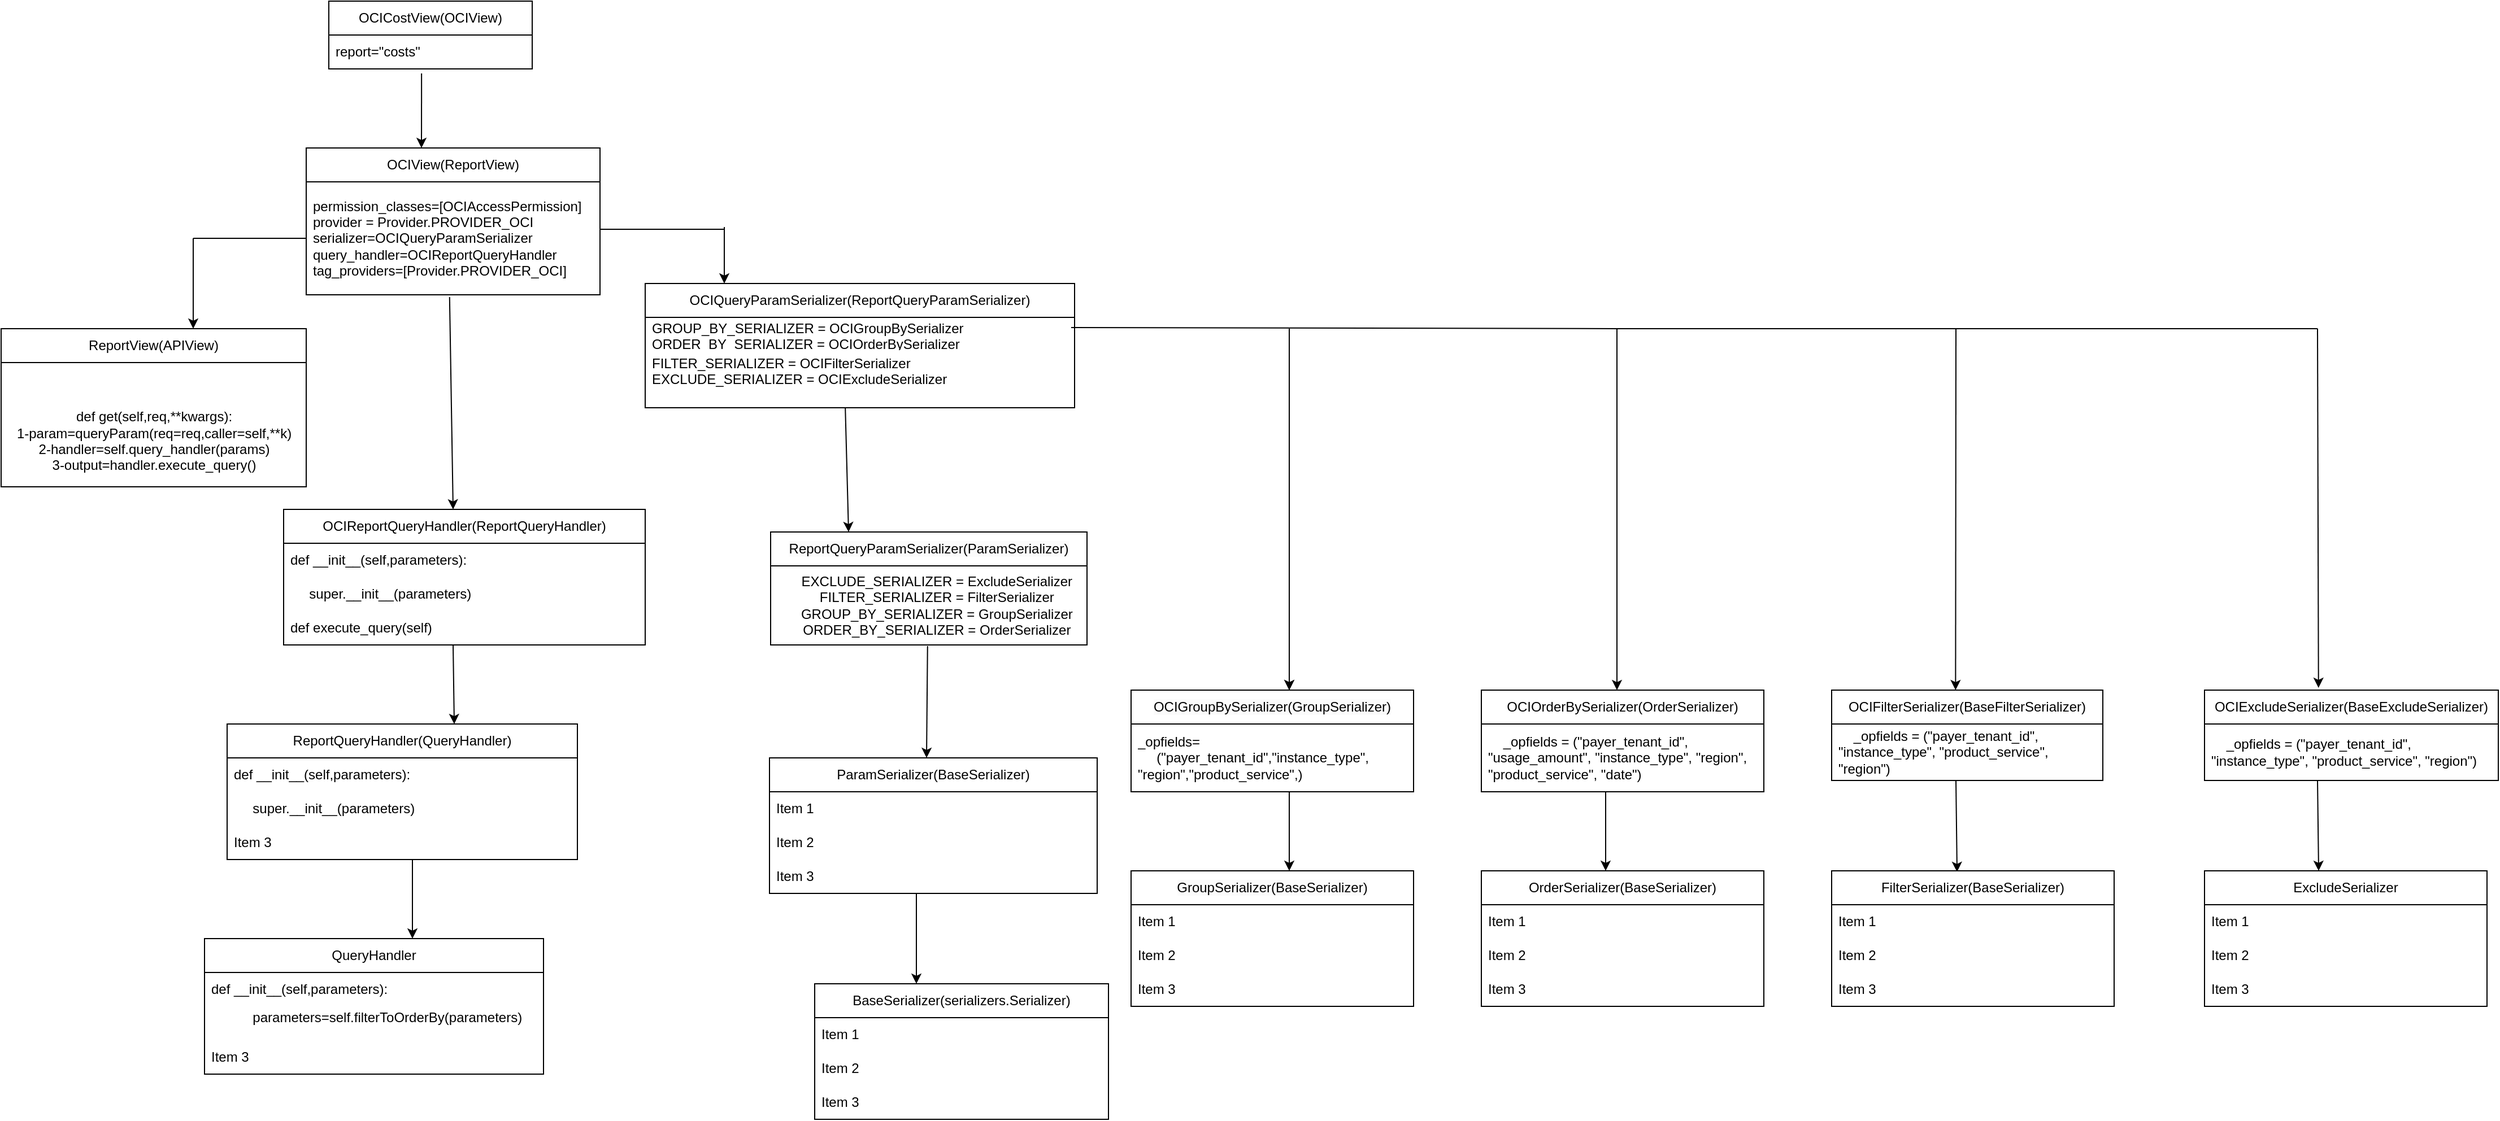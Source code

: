 <mxfile version="24.9.1">
  <diagram name="Page-1" id="D7Vn4AiJVQQjsW3S9rvK">
    <mxGraphModel dx="1434" dy="725" grid="1" gridSize="10" guides="1" tooltips="1" connect="1" arrows="1" fold="1" page="1" pageScale="1" pageWidth="850" pageHeight="1100" math="0" shadow="0">
      <root>
        <mxCell id="0" />
        <mxCell id="1" parent="0" />
        <mxCell id="6HUAsycWYb9VESK8B7Vp-1" value="OCICostView(OCIView)" style="swimlane;fontStyle=0;childLayout=stackLayout;horizontal=1;startSize=30;horizontalStack=0;resizeParent=1;resizeParentMax=0;resizeLast=0;collapsible=1;marginBottom=0;whiteSpace=wrap;html=1;" vertex="1" parent="1">
          <mxGeometry x="310" y="30" width="180" height="60" as="geometry" />
        </mxCell>
        <mxCell id="6HUAsycWYb9VESK8B7Vp-3" value="report=&quot;costs&quot;" style="text;strokeColor=none;fillColor=none;align=left;verticalAlign=middle;spacingLeft=4;spacingRight=4;overflow=hidden;points=[[0,0.5],[1,0.5]];portConstraint=eastwest;rotatable=0;whiteSpace=wrap;html=1;" vertex="1" parent="6HUAsycWYb9VESK8B7Vp-1">
          <mxGeometry y="30" width="180" height="30" as="geometry" />
        </mxCell>
        <mxCell id="6HUAsycWYb9VESK8B7Vp-6" value="" style="endArrow=classic;html=1;rounded=0;exitX=0.456;exitY=1.133;exitDx=0;exitDy=0;exitPerimeter=0;" edge="1" parent="1" source="6HUAsycWYb9VESK8B7Vp-3">
          <mxGeometry width="50" height="50" relative="1" as="geometry">
            <mxPoint x="390" y="200" as="sourcePoint" />
            <mxPoint x="392" y="160" as="targetPoint" />
          </mxGeometry>
        </mxCell>
        <mxCell id="6HUAsycWYb9VESK8B7Vp-11" value="OCIView(ReportView)" style="swimlane;fontStyle=0;childLayout=stackLayout;horizontal=1;startSize=30;horizontalStack=0;resizeParent=1;resizeParentMax=0;resizeLast=0;collapsible=1;marginBottom=0;whiteSpace=wrap;html=1;" vertex="1" parent="1">
          <mxGeometry x="290" y="160" width="260" height="130" as="geometry" />
        </mxCell>
        <mxCell id="6HUAsycWYb9VESK8B7Vp-13" value="permission_classes=[OCIAccessPermission]&lt;div&gt;provider = Provider.PROVIDER_OCI&lt;/div&gt;&lt;div&gt;serializer=OCIQueryParamSerializer&lt;/div&gt;&lt;div&gt;query_handler=OCIReportQueryHandler&lt;/div&gt;&lt;div&gt;tag_providers=[Provider.PROVIDER_OCI]&lt;/div&gt;" style="text;strokeColor=none;fillColor=none;align=left;verticalAlign=middle;spacingLeft=4;spacingRight=4;overflow=hidden;points=[[0,0.5],[1,0.5]];portConstraint=eastwest;rotatable=0;whiteSpace=wrap;html=1;" vertex="1" parent="6HUAsycWYb9VESK8B7Vp-11">
          <mxGeometry y="30" width="260" height="100" as="geometry" />
        </mxCell>
        <mxCell id="6HUAsycWYb9VESK8B7Vp-16" value="" style="endArrow=none;html=1;rounded=0;" edge="1" parent="1">
          <mxGeometry width="50" height="50" relative="1" as="geometry">
            <mxPoint x="190" y="240" as="sourcePoint" />
            <mxPoint x="290" y="240" as="targetPoint" />
          </mxGeometry>
        </mxCell>
        <mxCell id="6HUAsycWYb9VESK8B7Vp-17" value="" style="endArrow=classic;html=1;rounded=0;" edge="1" parent="1">
          <mxGeometry width="50" height="50" relative="1" as="geometry">
            <mxPoint x="190" y="240" as="sourcePoint" />
            <mxPoint x="190" y="320" as="targetPoint" />
          </mxGeometry>
        </mxCell>
        <mxCell id="6HUAsycWYb9VESK8B7Vp-18" value="ReportView(APIView)" style="swimlane;fontStyle=0;childLayout=stackLayout;horizontal=1;startSize=30;horizontalStack=0;resizeParent=1;resizeParentMax=0;resizeLast=0;collapsible=1;marginBottom=0;whiteSpace=wrap;html=1;" vertex="1" parent="1">
          <mxGeometry x="20" y="320" width="270" height="140" as="geometry">
            <mxRectangle x="20" y="320" width="160" height="30" as="alternateBounds" />
          </mxGeometry>
        </mxCell>
        <mxCell id="6HUAsycWYb9VESK8B7Vp-24" value="&lt;div&gt;&lt;span style=&quot;background-color: initial;&quot;&gt;&lt;br&gt;&lt;/span&gt;&lt;/div&gt;&lt;div&gt;&lt;span style=&quot;background-color: initial;&quot;&gt;&lt;br&gt;&lt;/span&gt;&lt;/div&gt;&lt;div&gt;&lt;span style=&quot;background-color: initial;&quot;&gt;&lt;br&gt;&lt;/span&gt;&lt;/div&gt;&lt;div&gt;&lt;span style=&quot;background-color: initial;&quot;&gt;&lt;br&gt;&lt;/span&gt;&lt;/div&gt;&lt;div&gt;&lt;span style=&quot;background-color: initial;&quot;&gt;def get(self,req,**kwargs):&lt;/span&gt;&lt;/div&gt;&lt;div&gt;1-param=queryParam(req=req,caller=self,**k)&lt;/div&gt;&lt;div&gt;2-handler=self.query_handler(params)&lt;/div&gt;&lt;div&gt;3-output=handler.execute_query()&lt;/div&gt;&lt;div&gt;&lt;br&gt;&lt;/div&gt;&lt;div&gt;&lt;br&gt;&lt;/div&gt;" style="text;html=1;align=center;verticalAlign=middle;resizable=0;points=[];autosize=1;strokeColor=none;fillColor=none;" vertex="1" parent="1">
          <mxGeometry x="20" y="325" width="270" height="160" as="geometry" />
        </mxCell>
        <mxCell id="6HUAsycWYb9VESK8B7Vp-26" value="" style="endArrow=classic;html=1;rounded=0;exitX=0.488;exitY=1.02;exitDx=0;exitDy=0;exitPerimeter=0;" edge="1" parent="1" source="6HUAsycWYb9VESK8B7Vp-13">
          <mxGeometry width="50" height="50" relative="1" as="geometry">
            <mxPoint x="470" y="350" as="sourcePoint" />
            <mxPoint x="420" y="480" as="targetPoint" />
          </mxGeometry>
        </mxCell>
        <mxCell id="6HUAsycWYb9VESK8B7Vp-30" value="" style="endArrow=none;html=1;rounded=0;exitX=1;exitY=0.42;exitDx=0;exitDy=0;exitPerimeter=0;" edge="1" parent="1" source="6HUAsycWYb9VESK8B7Vp-13">
          <mxGeometry width="50" height="50" relative="1" as="geometry">
            <mxPoint x="560" y="232" as="sourcePoint" />
            <mxPoint x="660" y="232" as="targetPoint" />
          </mxGeometry>
        </mxCell>
        <mxCell id="6HUAsycWYb9VESK8B7Vp-31" value="" style="endArrow=classic;html=1;rounded=0;" edge="1" parent="1">
          <mxGeometry width="50" height="50" relative="1" as="geometry">
            <mxPoint x="660" y="230" as="sourcePoint" />
            <mxPoint x="660" y="280" as="targetPoint" />
          </mxGeometry>
        </mxCell>
        <mxCell id="6HUAsycWYb9VESK8B7Vp-32" value="&lt;span style=&quot;text-align: left;&quot;&gt;OCIQueryParamSerializer(Report&lt;/span&gt;&lt;span style=&quot;text-align: left;&quot;&gt;QueryParamSerializer&lt;/span&gt;&lt;span style=&quot;text-align: left;&quot;&gt;)&lt;/span&gt;" style="swimlane;fontStyle=0;childLayout=stackLayout;horizontal=1;startSize=30;horizontalStack=0;resizeParent=1;resizeParentMax=0;resizeLast=0;collapsible=1;marginBottom=0;whiteSpace=wrap;html=1;" vertex="1" parent="1">
          <mxGeometry x="590" y="280" width="380" height="110" as="geometry" />
        </mxCell>
        <mxCell id="6HUAsycWYb9VESK8B7Vp-34" value="&lt;div&gt;GROUP_BY_SERIALIZER = OCIGroupBySerializer&lt;/div&gt;&lt;div&gt;&lt;div&gt;ORDER_BY_SERIALIZER = OCIOrderBySerializer&lt;/div&gt;&lt;/div&gt;&lt;div&gt;&lt;br&gt;&lt;/div&gt;" style="text;strokeColor=none;fillColor=none;align=left;verticalAlign=middle;spacingLeft=4;spacingRight=4;overflow=hidden;points=[[0,0.5],[1,0.5]];portConstraint=eastwest;rotatable=0;whiteSpace=wrap;html=1;" vertex="1" parent="6HUAsycWYb9VESK8B7Vp-32">
          <mxGeometry y="30" width="380" height="30" as="geometry" />
        </mxCell>
        <mxCell id="6HUAsycWYb9VESK8B7Vp-35" value="&lt;div&gt;FILTER_SERIALIZER = OCIFilterSerializer&lt;/div&gt;&lt;div&gt;EXCLUDE_SERIALIZER = OCIExcludeSerializer&lt;/div&gt;&lt;div&gt;&lt;br&gt;&lt;/div&gt;" style="text;strokeColor=none;fillColor=none;align=left;verticalAlign=middle;spacingLeft=4;spacingRight=4;overflow=hidden;points=[[0,0.5],[1,0.5]];portConstraint=eastwest;rotatable=0;whiteSpace=wrap;html=1;" vertex="1" parent="6HUAsycWYb9VESK8B7Vp-32">
          <mxGeometry y="60" width="380" height="50" as="geometry" />
        </mxCell>
        <mxCell id="6HUAsycWYb9VESK8B7Vp-37" value="&lt;span style=&quot;text-align: left;&quot;&gt;OCIReportQueryHandler(&lt;/span&gt;&lt;span style=&quot;text-align: left;&quot;&gt;ReportQueryHandler&lt;/span&gt;&lt;span style=&quot;text-align: left;&quot;&gt;)&lt;/span&gt;" style="swimlane;fontStyle=0;childLayout=stackLayout;horizontal=1;startSize=30;horizontalStack=0;resizeParent=1;resizeParentMax=0;resizeLast=0;collapsible=1;marginBottom=0;whiteSpace=wrap;html=1;" vertex="1" parent="1">
          <mxGeometry x="270" y="480" width="320" height="120" as="geometry" />
        </mxCell>
        <mxCell id="6HUAsycWYb9VESK8B7Vp-38" value="def __init__(self,parameters):" style="text;strokeColor=none;fillColor=none;align=left;verticalAlign=middle;spacingLeft=4;spacingRight=4;overflow=hidden;points=[[0,0.5],[1,0.5]];portConstraint=eastwest;rotatable=0;whiteSpace=wrap;html=1;" vertex="1" parent="6HUAsycWYb9VESK8B7Vp-37">
          <mxGeometry y="30" width="320" height="30" as="geometry" />
        </mxCell>
        <mxCell id="6HUAsycWYb9VESK8B7Vp-39" value="&amp;nbsp; &amp;nbsp; &amp;nbsp;super.__init__(parameters)" style="text;strokeColor=none;fillColor=none;align=left;verticalAlign=middle;spacingLeft=4;spacingRight=4;overflow=hidden;points=[[0,0.5],[1,0.5]];portConstraint=eastwest;rotatable=0;whiteSpace=wrap;html=1;" vertex="1" parent="6HUAsycWYb9VESK8B7Vp-37">
          <mxGeometry y="60" width="320" height="30" as="geometry" />
        </mxCell>
        <mxCell id="6HUAsycWYb9VESK8B7Vp-40" value="def execute_query(self)" style="text;strokeColor=none;fillColor=none;align=left;verticalAlign=middle;spacingLeft=4;spacingRight=4;overflow=hidden;points=[[0,0.5],[1,0.5]];portConstraint=eastwest;rotatable=0;whiteSpace=wrap;html=1;" vertex="1" parent="6HUAsycWYb9VESK8B7Vp-37">
          <mxGeometry y="90" width="320" height="30" as="geometry" />
        </mxCell>
        <mxCell id="6HUAsycWYb9VESK8B7Vp-41" value="" style="endArrow=classic;html=1;rounded=0;exitX=0.466;exitY=1;exitDx=0;exitDy=0;exitPerimeter=0;" edge="1" parent="1" source="6HUAsycWYb9VESK8B7Vp-35">
          <mxGeometry width="50" height="50" relative="1" as="geometry">
            <mxPoint x="470" y="350" as="sourcePoint" />
            <mxPoint x="770" y="500" as="targetPoint" />
          </mxGeometry>
        </mxCell>
        <mxCell id="6HUAsycWYb9VESK8B7Vp-42" value="&lt;span style=&quot;forced-color-adjust: none; color: rgb(0, 0, 0); font-family: Helvetica; font-size: 12px; font-style: normal; font-variant-ligatures: normal; font-variant-caps: normal; font-weight: 400; letter-spacing: normal; orphans: 2; text-indent: 0px; text-transform: none; widows: 2; word-spacing: 0px; -webkit-text-stroke-width: 0px; white-space: normal; background-color: rgb(251, 251, 251); text-decoration-thickness: initial; text-decoration-style: initial; text-decoration-color: initial; text-align: left;&quot;&gt;Report&lt;/span&gt;&lt;span style=&quot;forced-color-adjust: none; color: rgb(0, 0, 0); font-family: Helvetica; font-size: 12px; font-style: normal; font-variant-ligatures: normal; font-variant-caps: normal; font-weight: 400; letter-spacing: normal; orphans: 2; text-indent: 0px; text-transform: none; widows: 2; word-spacing: 0px; -webkit-text-stroke-width: 0px; white-space: normal; background-color: rgb(251, 251, 251); text-decoration-thickness: initial; text-decoration-style: initial; text-decoration-color: initial; text-align: left;&quot;&gt;QueryParamSerializer(ParamSerializer)&lt;/span&gt;" style="swimlane;fontStyle=0;childLayout=stackLayout;horizontal=1;startSize=30;horizontalStack=0;resizeParent=1;resizeParentMax=0;resizeLast=0;collapsible=1;marginBottom=0;whiteSpace=wrap;html=1;" vertex="1" parent="1">
          <mxGeometry x="701" y="500" width="280" height="100" as="geometry" />
        </mxCell>
        <mxCell id="6HUAsycWYb9VESK8B7Vp-67" value="&lt;div&gt;&amp;nbsp; &amp;nbsp; EXCLUDE_SERIALIZER = ExcludeSerializer&lt;/div&gt;&lt;div&gt;&lt;div&gt;&amp;nbsp; &amp;nbsp; FILTER_SERIALIZER = FilterSerializer&lt;/div&gt;&lt;/div&gt;&lt;div&gt;&lt;div&gt;&amp;nbsp; &amp;nbsp; GROUP_BY_SERIALIZER = GroupSerializer&lt;/div&gt;&lt;/div&gt;&lt;div&gt;&amp;nbsp; &amp;nbsp; ORDER_BY_SERIALIZER = OrderSerializer&lt;/div&gt;" style="text;html=1;align=center;verticalAlign=middle;resizable=0;points=[];autosize=1;strokeColor=none;fillColor=none;" vertex="1" parent="6HUAsycWYb9VESK8B7Vp-42">
          <mxGeometry y="30" width="280" height="70" as="geometry" />
        </mxCell>
        <mxCell id="6HUAsycWYb9VESK8B7Vp-46" value="" style="endArrow=classic;html=1;rounded=0;" edge="1" parent="1">
          <mxGeometry width="50" height="50" relative="1" as="geometry">
            <mxPoint x="420" y="600" as="sourcePoint" />
            <mxPoint x="421" y="670" as="targetPoint" />
          </mxGeometry>
        </mxCell>
        <mxCell id="6HUAsycWYb9VESK8B7Vp-47" value="&lt;span style=&quot;text-align: left;&quot;&gt;ReportQueryHandler(QueryHandler)&lt;/span&gt;" style="swimlane;fontStyle=0;childLayout=stackLayout;horizontal=1;startSize=30;horizontalStack=0;resizeParent=1;resizeParentMax=0;resizeLast=0;collapsible=1;marginBottom=0;whiteSpace=wrap;html=1;" vertex="1" parent="1">
          <mxGeometry x="220" y="670" width="310" height="120" as="geometry" />
        </mxCell>
        <mxCell id="6HUAsycWYb9VESK8B7Vp-48" value="def __init__(self,parameters):" style="text;strokeColor=none;fillColor=none;align=left;verticalAlign=middle;spacingLeft=4;spacingRight=4;overflow=hidden;points=[[0,0.5],[1,0.5]];portConstraint=eastwest;rotatable=0;whiteSpace=wrap;html=1;" vertex="1" parent="6HUAsycWYb9VESK8B7Vp-47">
          <mxGeometry y="30" width="310" height="30" as="geometry" />
        </mxCell>
        <mxCell id="6HUAsycWYb9VESK8B7Vp-49" value="&amp;nbsp; &amp;nbsp; &amp;nbsp;super.__init__(parameters)" style="text;strokeColor=none;fillColor=none;align=left;verticalAlign=middle;spacingLeft=4;spacingRight=4;overflow=hidden;points=[[0,0.5],[1,0.5]];portConstraint=eastwest;rotatable=0;whiteSpace=wrap;html=1;" vertex="1" parent="6HUAsycWYb9VESK8B7Vp-47">
          <mxGeometry y="60" width="310" height="30" as="geometry" />
        </mxCell>
        <mxCell id="6HUAsycWYb9VESK8B7Vp-50" value="Item 3" style="text;strokeColor=none;fillColor=none;align=left;verticalAlign=middle;spacingLeft=4;spacingRight=4;overflow=hidden;points=[[0,0.5],[1,0.5]];portConstraint=eastwest;rotatable=0;whiteSpace=wrap;html=1;" vertex="1" parent="6HUAsycWYb9VESK8B7Vp-47">
          <mxGeometry y="90" width="310" height="30" as="geometry" />
        </mxCell>
        <mxCell id="6HUAsycWYb9VESK8B7Vp-52" value="" style="endArrow=classic;html=1;rounded=0;" edge="1" parent="1">
          <mxGeometry width="50" height="50" relative="1" as="geometry">
            <mxPoint x="384" y="790" as="sourcePoint" />
            <mxPoint x="384" y="860" as="targetPoint" />
          </mxGeometry>
        </mxCell>
        <mxCell id="6HUAsycWYb9VESK8B7Vp-53" value="QueryHandler" style="swimlane;fontStyle=0;childLayout=stackLayout;horizontal=1;startSize=30;horizontalStack=0;resizeParent=1;resizeParentMax=0;resizeLast=0;collapsible=1;marginBottom=0;whiteSpace=wrap;html=1;" vertex="1" parent="1">
          <mxGeometry x="200" y="860" width="300" height="120" as="geometry" />
        </mxCell>
        <mxCell id="6HUAsycWYb9VESK8B7Vp-54" value="def __init__(self,parameters):" style="text;strokeColor=none;fillColor=none;align=left;verticalAlign=middle;spacingLeft=4;spacingRight=4;overflow=hidden;points=[[0,0.5],[1,0.5]];portConstraint=eastwest;rotatable=0;whiteSpace=wrap;html=1;" vertex="1" parent="6HUAsycWYb9VESK8B7Vp-53">
          <mxGeometry y="30" width="300" height="30" as="geometry" />
        </mxCell>
        <mxCell id="6HUAsycWYb9VESK8B7Vp-55" value="&amp;nbsp; &amp;nbsp; &amp;nbsp; &amp;nbsp; &amp;nbsp; &amp;nbsp;parameters=self.filterToOrderBy(parameters)&lt;div&gt;&lt;br&gt;&lt;/div&gt;" style="text;strokeColor=none;fillColor=none;align=left;verticalAlign=middle;spacingLeft=4;spacingRight=4;overflow=hidden;points=[[0,0.5],[1,0.5]];portConstraint=eastwest;rotatable=0;whiteSpace=wrap;html=1;" vertex="1" parent="6HUAsycWYb9VESK8B7Vp-53">
          <mxGeometry y="60" width="300" height="30" as="geometry" />
        </mxCell>
        <mxCell id="6HUAsycWYb9VESK8B7Vp-56" value="Item 3" style="text;strokeColor=none;fillColor=none;align=left;verticalAlign=middle;spacingLeft=4;spacingRight=4;overflow=hidden;points=[[0,0.5],[1,0.5]];portConstraint=eastwest;rotatable=0;whiteSpace=wrap;html=1;" vertex="1" parent="6HUAsycWYb9VESK8B7Vp-53">
          <mxGeometry y="90" width="300" height="30" as="geometry" />
        </mxCell>
        <mxCell id="6HUAsycWYb9VESK8B7Vp-57" value="" style="endArrow=classic;html=1;rounded=0;exitX=0.496;exitY=1.014;exitDx=0;exitDy=0;exitPerimeter=0;" edge="1" parent="1" source="6HUAsycWYb9VESK8B7Vp-67">
          <mxGeometry width="50" height="50" relative="1" as="geometry">
            <mxPoint x="839" y="610" as="sourcePoint" />
            <mxPoint x="839" y="700" as="targetPoint" />
          </mxGeometry>
        </mxCell>
        <mxCell id="6HUAsycWYb9VESK8B7Vp-58" value="&lt;span style=&quot;text-align: left;&quot;&gt;ParamSerializer(BaseSerializer)&lt;/span&gt;" style="swimlane;fontStyle=0;childLayout=stackLayout;horizontal=1;startSize=30;horizontalStack=0;resizeParent=1;resizeParentMax=0;resizeLast=0;collapsible=1;marginBottom=0;whiteSpace=wrap;html=1;" vertex="1" parent="1">
          <mxGeometry x="700" y="700" width="290" height="120" as="geometry" />
        </mxCell>
        <mxCell id="6HUAsycWYb9VESK8B7Vp-59" value="Item 1" style="text;strokeColor=none;fillColor=none;align=left;verticalAlign=middle;spacingLeft=4;spacingRight=4;overflow=hidden;points=[[0,0.5],[1,0.5]];portConstraint=eastwest;rotatable=0;whiteSpace=wrap;html=1;" vertex="1" parent="6HUAsycWYb9VESK8B7Vp-58">
          <mxGeometry y="30" width="290" height="30" as="geometry" />
        </mxCell>
        <mxCell id="6HUAsycWYb9VESK8B7Vp-60" value="Item 2" style="text;strokeColor=none;fillColor=none;align=left;verticalAlign=middle;spacingLeft=4;spacingRight=4;overflow=hidden;points=[[0,0.5],[1,0.5]];portConstraint=eastwest;rotatable=0;whiteSpace=wrap;html=1;" vertex="1" parent="6HUAsycWYb9VESK8B7Vp-58">
          <mxGeometry y="60" width="290" height="30" as="geometry" />
        </mxCell>
        <mxCell id="6HUAsycWYb9VESK8B7Vp-61" value="Item 3" style="text;strokeColor=none;fillColor=none;align=left;verticalAlign=middle;spacingLeft=4;spacingRight=4;overflow=hidden;points=[[0,0.5],[1,0.5]];portConstraint=eastwest;rotatable=0;whiteSpace=wrap;html=1;" vertex="1" parent="6HUAsycWYb9VESK8B7Vp-58">
          <mxGeometry y="90" width="290" height="30" as="geometry" />
        </mxCell>
        <mxCell id="6HUAsycWYb9VESK8B7Vp-62" value="" style="endArrow=classic;html=1;rounded=0;" edge="1" parent="1">
          <mxGeometry width="50" height="50" relative="1" as="geometry">
            <mxPoint x="830" y="820" as="sourcePoint" />
            <mxPoint x="830" y="900" as="targetPoint" />
          </mxGeometry>
        </mxCell>
        <mxCell id="6HUAsycWYb9VESK8B7Vp-63" value="BaseSerializer(serializers.Serializer)" style="swimlane;fontStyle=0;childLayout=stackLayout;horizontal=1;startSize=30;horizontalStack=0;resizeParent=1;resizeParentMax=0;resizeLast=0;collapsible=1;marginBottom=0;whiteSpace=wrap;html=1;" vertex="1" parent="1">
          <mxGeometry x="740" y="900" width="260" height="120" as="geometry" />
        </mxCell>
        <mxCell id="6HUAsycWYb9VESK8B7Vp-64" value="Item 1" style="text;strokeColor=none;fillColor=none;align=left;verticalAlign=middle;spacingLeft=4;spacingRight=4;overflow=hidden;points=[[0,0.5],[1,0.5]];portConstraint=eastwest;rotatable=0;whiteSpace=wrap;html=1;" vertex="1" parent="6HUAsycWYb9VESK8B7Vp-63">
          <mxGeometry y="30" width="260" height="30" as="geometry" />
        </mxCell>
        <mxCell id="6HUAsycWYb9VESK8B7Vp-65" value="Item 2" style="text;strokeColor=none;fillColor=none;align=left;verticalAlign=middle;spacingLeft=4;spacingRight=4;overflow=hidden;points=[[0,0.5],[1,0.5]];portConstraint=eastwest;rotatable=0;whiteSpace=wrap;html=1;" vertex="1" parent="6HUAsycWYb9VESK8B7Vp-63">
          <mxGeometry y="60" width="260" height="30" as="geometry" />
        </mxCell>
        <mxCell id="6HUAsycWYb9VESK8B7Vp-66" value="Item 3" style="text;strokeColor=none;fillColor=none;align=left;verticalAlign=middle;spacingLeft=4;spacingRight=4;overflow=hidden;points=[[0,0.5],[1,0.5]];portConstraint=eastwest;rotatable=0;whiteSpace=wrap;html=1;" vertex="1" parent="6HUAsycWYb9VESK8B7Vp-63">
          <mxGeometry y="90" width="260" height="30" as="geometry" />
        </mxCell>
        <mxCell id="6HUAsycWYb9VESK8B7Vp-68" value="" style="endArrow=none;html=1;rounded=0;exitX=0.992;exitY=0.3;exitDx=0;exitDy=0;exitPerimeter=0;" edge="1" parent="1" source="6HUAsycWYb9VESK8B7Vp-34">
          <mxGeometry width="50" height="50" relative="1" as="geometry">
            <mxPoint x="1070" y="370" as="sourcePoint" />
            <mxPoint x="1850" y="320" as="targetPoint" />
            <Array as="points">
              <mxPoint x="1450" y="320" />
              <mxPoint x="2070" y="320" />
            </Array>
          </mxGeometry>
        </mxCell>
        <mxCell id="6HUAsycWYb9VESK8B7Vp-70" value="" style="endArrow=classic;html=1;rounded=0;" edge="1" parent="1">
          <mxGeometry width="50" height="50" relative="1" as="geometry">
            <mxPoint x="1160" y="320" as="sourcePoint" />
            <mxPoint x="1160" y="640" as="targetPoint" />
          </mxGeometry>
        </mxCell>
        <mxCell id="6HUAsycWYb9VESK8B7Vp-71" value="" style="endArrow=classic;html=1;rounded=0;" edge="1" parent="1">
          <mxGeometry width="50" height="50" relative="1" as="geometry">
            <mxPoint x="1160" y="320" as="sourcePoint" />
            <mxPoint x="1160" y="640" as="targetPoint" />
          </mxGeometry>
        </mxCell>
        <mxCell id="6HUAsycWYb9VESK8B7Vp-75" value="" style="endArrow=classic;html=1;rounded=0;" edge="1" parent="1">
          <mxGeometry width="50" height="50" relative="1" as="geometry">
            <mxPoint x="1450" y="320" as="sourcePoint" />
            <mxPoint x="1450" y="640" as="targetPoint" />
          </mxGeometry>
        </mxCell>
        <mxCell id="6HUAsycWYb9VESK8B7Vp-76" value="" style="endArrow=classic;html=1;rounded=0;entryX=0.457;entryY=-0.008;entryDx=0;entryDy=0;entryPerimeter=0;" edge="1" parent="1">
          <mxGeometry width="50" height="50" relative="1" as="geometry">
            <mxPoint x="1750" y="320" as="sourcePoint" />
            <mxPoint x="1749.68" y="640" as="targetPoint" />
          </mxGeometry>
        </mxCell>
        <mxCell id="6HUAsycWYb9VESK8B7Vp-77" value="&lt;span style=&quot;color: rgb(0, 0, 0); font-family: Helvetica; font-size: 12px; font-style: normal; font-variant-ligatures: normal; font-variant-caps: normal; font-weight: 400; letter-spacing: normal; orphans: 2; text-align: left; text-indent: 0px; text-transform: none; widows: 2; word-spacing: 0px; -webkit-text-stroke-width: 0px; white-space: normal; background-color: rgb(251, 251, 251); text-decoration-thickness: initial; text-decoration-style: initial; text-decoration-color: initial; display: inline !important; float: none;&quot;&gt;OCIGroupBySerializer(GroupSerializer)&lt;/span&gt;" style="swimlane;fontStyle=0;childLayout=stackLayout;horizontal=1;startSize=30;horizontalStack=0;resizeParent=1;resizeParentMax=0;resizeLast=0;collapsible=1;marginBottom=0;whiteSpace=wrap;html=1;" vertex="1" parent="1">
          <mxGeometry x="1020" y="640" width="250" height="90" as="geometry" />
        </mxCell>
        <mxCell id="6HUAsycWYb9VESK8B7Vp-78" value="_opfields=&amp;nbsp; &amp;nbsp; &amp;nbsp; &amp;nbsp;&lt;div&gt;&amp;nbsp; &amp;nbsp; &amp;nbsp;(&quot;payer_tenant_id&quot;,&quot;instance_type&quot;,&lt;div&gt;&quot;region&quot;,&quot;product_service&quot;,&lt;span style=&quot;background-color: initial;&quot;&gt;)&lt;/span&gt;&lt;/div&gt;&lt;/div&gt;" style="text;strokeColor=none;fillColor=none;align=left;verticalAlign=middle;spacingLeft=4;spacingRight=4;overflow=hidden;points=[[0,0.5],[1,0.5]];portConstraint=eastwest;rotatable=0;whiteSpace=wrap;html=1;" vertex="1" parent="6HUAsycWYb9VESK8B7Vp-77">
          <mxGeometry y="30" width="250" height="60" as="geometry" />
        </mxCell>
        <mxCell id="6HUAsycWYb9VESK8B7Vp-81" value="&lt;span style=&quot;text-align: left;&quot;&gt;OCIOrderBySerializer(Order&lt;/span&gt;&lt;span style=&quot;text-align: left;&quot;&gt;Serializer&lt;/span&gt;&lt;span style=&quot;text-align: left;&quot;&gt;)&lt;/span&gt;" style="swimlane;fontStyle=0;childLayout=stackLayout;horizontal=1;startSize=30;horizontalStack=0;resizeParent=1;resizeParentMax=0;resizeLast=0;collapsible=1;marginBottom=0;whiteSpace=wrap;html=1;" vertex="1" parent="1">
          <mxGeometry x="1330" y="640" width="250" height="90" as="geometry" />
        </mxCell>
        <mxCell id="6HUAsycWYb9VESK8B7Vp-82" value="&amp;nbsp; &amp;nbsp; _opfields = (&quot;payer_tenant_id&quot;, &quot;usage_amount&quot;, &quot;instance_type&quot;, &quot;region&quot;, &quot;product_service&quot;, &quot;date&quot;)" style="text;strokeColor=none;fillColor=none;align=left;verticalAlign=middle;spacingLeft=4;spacingRight=4;overflow=hidden;points=[[0,0.5],[1,0.5]];portConstraint=eastwest;rotatable=0;whiteSpace=wrap;html=1;" vertex="1" parent="6HUAsycWYb9VESK8B7Vp-81">
          <mxGeometry y="30" width="250" height="60" as="geometry" />
        </mxCell>
        <mxCell id="6HUAsycWYb9VESK8B7Vp-85" value="&lt;span style=&quot;text-align: left;&quot;&gt;OCIFilterSerializer(BaseFilter&lt;/span&gt;&lt;span style=&quot;text-align: left;&quot;&gt;Serializer&lt;/span&gt;&lt;span style=&quot;text-align: left;&quot;&gt;)&lt;/span&gt;" style="swimlane;fontStyle=0;childLayout=stackLayout;horizontal=1;startSize=30;horizontalStack=0;resizeParent=1;resizeParentMax=0;resizeLast=0;collapsible=1;marginBottom=0;whiteSpace=wrap;html=1;" vertex="1" parent="1">
          <mxGeometry x="1640" y="640" width="240" height="80" as="geometry" />
        </mxCell>
        <mxCell id="6HUAsycWYb9VESK8B7Vp-86" value="&amp;nbsp; &amp;nbsp; _opfields = (&quot;payer_tenant_id&quot;, &quot;instance_type&quot;, &quot;product_service&quot;, &quot;region&quot;)" style="text;strokeColor=none;fillColor=none;align=left;verticalAlign=middle;spacingLeft=4;spacingRight=4;overflow=hidden;points=[[0,0.5],[1,0.5]];portConstraint=eastwest;rotatable=0;whiteSpace=wrap;html=1;" vertex="1" parent="6HUAsycWYb9VESK8B7Vp-85">
          <mxGeometry y="30" width="240" height="50" as="geometry" />
        </mxCell>
        <mxCell id="6HUAsycWYb9VESK8B7Vp-89" value="" style="endArrow=classic;html=1;rounded=0;entryX=0.388;entryY=-0.025;entryDx=0;entryDy=0;entryPerimeter=0;" edge="1" parent="1" target="6HUAsycWYb9VESK8B7Vp-90">
          <mxGeometry width="50" height="50" relative="1" as="geometry">
            <mxPoint x="2070" y="320" as="sourcePoint" />
            <mxPoint x="2040" y="600" as="targetPoint" />
          </mxGeometry>
        </mxCell>
        <mxCell id="6HUAsycWYb9VESK8B7Vp-90" value="&lt;span style=&quot;text-align: left;&quot;&gt;OCIExcludeSerializer(BaseExclude&lt;/span&gt;&lt;span style=&quot;text-align: left;&quot;&gt;Serializer&lt;/span&gt;&lt;span style=&quot;text-align: left;&quot;&gt;)&lt;/span&gt;" style="swimlane;fontStyle=0;childLayout=stackLayout;horizontal=1;startSize=30;horizontalStack=0;resizeParent=1;resizeParentMax=0;resizeLast=0;collapsible=1;marginBottom=0;whiteSpace=wrap;html=1;" vertex="1" parent="1">
          <mxGeometry x="1970" y="640" width="260" height="80" as="geometry" />
        </mxCell>
        <mxCell id="6HUAsycWYb9VESK8B7Vp-91" value="&amp;nbsp; &amp;nbsp; _opfields = (&quot;payer_tenant_id&quot;, &quot;instance_type&quot;, &quot;product_service&quot;, &quot;region&quot;)" style="text;strokeColor=none;fillColor=none;align=left;verticalAlign=middle;spacingLeft=4;spacingRight=4;overflow=hidden;points=[[0,0.5],[1,0.5]];portConstraint=eastwest;rotatable=0;whiteSpace=wrap;html=1;" vertex="1" parent="6HUAsycWYb9VESK8B7Vp-90">
          <mxGeometry y="30" width="260" height="50" as="geometry" />
        </mxCell>
        <mxCell id="6HUAsycWYb9VESK8B7Vp-97" value="" style="endArrow=classic;html=1;rounded=0;" edge="1" parent="1">
          <mxGeometry width="50" height="50" relative="1" as="geometry">
            <mxPoint x="1160" y="730" as="sourcePoint" />
            <mxPoint x="1160" y="800" as="targetPoint" />
          </mxGeometry>
        </mxCell>
        <mxCell id="6HUAsycWYb9VESK8B7Vp-99" value="" style="endArrow=classic;html=1;rounded=0;" edge="1" parent="1">
          <mxGeometry width="50" height="50" relative="1" as="geometry">
            <mxPoint x="1440" y="730" as="sourcePoint" />
            <mxPoint x="1440" y="800" as="targetPoint" />
          </mxGeometry>
        </mxCell>
        <mxCell id="6HUAsycWYb9VESK8B7Vp-100" value="" style="endArrow=classic;html=1;rounded=0;entryX=0.444;entryY=0.008;entryDx=0;entryDy=0;entryPerimeter=0;" edge="1" parent="1" target="6HUAsycWYb9VESK8B7Vp-114">
          <mxGeometry width="50" height="50" relative="1" as="geometry">
            <mxPoint x="1750" y="720" as="sourcePoint" />
            <mxPoint x="1750" y="790" as="targetPoint" />
          </mxGeometry>
        </mxCell>
        <mxCell id="6HUAsycWYb9VESK8B7Vp-101" value="" style="endArrow=classic;html=1;rounded=0;entryX=0.404;entryY=0;entryDx=0;entryDy=0;entryPerimeter=0;" edge="1" parent="1" target="6HUAsycWYb9VESK8B7Vp-119">
          <mxGeometry width="50" height="50" relative="1" as="geometry">
            <mxPoint x="2070" y="720" as="sourcePoint" />
            <mxPoint x="2070" y="790" as="targetPoint" />
          </mxGeometry>
        </mxCell>
        <mxCell id="6HUAsycWYb9VESK8B7Vp-102" value="&lt;span style=&quot;color: rgb(0, 0, 0); font-family: Helvetica; font-size: 12px; font-style: normal; font-variant-ligatures: normal; font-variant-caps: normal; font-weight: 400; letter-spacing: normal; orphans: 2; text-align: left; text-indent: 0px; text-transform: none; widows: 2; word-spacing: 0px; -webkit-text-stroke-width: 0px; white-space: normal; background-color: rgb(251, 251, 251); text-decoration-thickness: initial; text-decoration-style: initial; text-decoration-color: initial; display: inline !important; float: none;&quot;&gt;GroupSerializer(BaseSerializer)&lt;/span&gt;" style="swimlane;fontStyle=0;childLayout=stackLayout;horizontal=1;startSize=30;horizontalStack=0;resizeParent=1;resizeParentMax=0;resizeLast=0;collapsible=1;marginBottom=0;whiteSpace=wrap;html=1;" vertex="1" parent="1">
          <mxGeometry x="1020" y="800" width="250" height="120" as="geometry" />
        </mxCell>
        <mxCell id="6HUAsycWYb9VESK8B7Vp-103" value="Item 1" style="text;strokeColor=none;fillColor=none;align=left;verticalAlign=middle;spacingLeft=4;spacingRight=4;overflow=hidden;points=[[0,0.5],[1,0.5]];portConstraint=eastwest;rotatable=0;whiteSpace=wrap;html=1;" vertex="1" parent="6HUAsycWYb9VESK8B7Vp-102">
          <mxGeometry y="30" width="250" height="30" as="geometry" />
        </mxCell>
        <mxCell id="6HUAsycWYb9VESK8B7Vp-104" value="Item 2" style="text;strokeColor=none;fillColor=none;align=left;verticalAlign=middle;spacingLeft=4;spacingRight=4;overflow=hidden;points=[[0,0.5],[1,0.5]];portConstraint=eastwest;rotatable=0;whiteSpace=wrap;html=1;" vertex="1" parent="6HUAsycWYb9VESK8B7Vp-102">
          <mxGeometry y="60" width="250" height="30" as="geometry" />
        </mxCell>
        <mxCell id="6HUAsycWYb9VESK8B7Vp-105" value="Item 3" style="text;strokeColor=none;fillColor=none;align=left;verticalAlign=middle;spacingLeft=4;spacingRight=4;overflow=hidden;points=[[0,0.5],[1,0.5]];portConstraint=eastwest;rotatable=0;whiteSpace=wrap;html=1;" vertex="1" parent="6HUAsycWYb9VESK8B7Vp-102">
          <mxGeometry y="90" width="250" height="30" as="geometry" />
        </mxCell>
        <mxCell id="6HUAsycWYb9VESK8B7Vp-110" value="&lt;div style=&quot;text-align: left;&quot;&gt;&lt;span style=&quot;background-color: initial;&quot;&gt;OrderSerializer(&lt;/span&gt;&lt;span style=&quot;background-color: initial;&quot;&gt;BaseSerializer&lt;/span&gt;&lt;span style=&quot;background-color: initial;&quot;&gt;)&lt;/span&gt;&lt;/div&gt;" style="swimlane;fontStyle=0;childLayout=stackLayout;horizontal=1;startSize=30;horizontalStack=0;resizeParent=1;resizeParentMax=0;resizeLast=0;collapsible=1;marginBottom=0;whiteSpace=wrap;html=1;" vertex="1" parent="1">
          <mxGeometry x="1330" y="800" width="250" height="120" as="geometry" />
        </mxCell>
        <mxCell id="6HUAsycWYb9VESK8B7Vp-111" value="Item 1" style="text;strokeColor=none;fillColor=none;align=left;verticalAlign=middle;spacingLeft=4;spacingRight=4;overflow=hidden;points=[[0,0.5],[1,0.5]];portConstraint=eastwest;rotatable=0;whiteSpace=wrap;html=1;" vertex="1" parent="6HUAsycWYb9VESK8B7Vp-110">
          <mxGeometry y="30" width="250" height="30" as="geometry" />
        </mxCell>
        <mxCell id="6HUAsycWYb9VESK8B7Vp-112" value="Item 2" style="text;strokeColor=none;fillColor=none;align=left;verticalAlign=middle;spacingLeft=4;spacingRight=4;overflow=hidden;points=[[0,0.5],[1,0.5]];portConstraint=eastwest;rotatable=0;whiteSpace=wrap;html=1;" vertex="1" parent="6HUAsycWYb9VESK8B7Vp-110">
          <mxGeometry y="60" width="250" height="30" as="geometry" />
        </mxCell>
        <mxCell id="6HUAsycWYb9VESK8B7Vp-113" value="Item 3" style="text;strokeColor=none;fillColor=none;align=left;verticalAlign=middle;spacingLeft=4;spacingRight=4;overflow=hidden;points=[[0,0.5],[1,0.5]];portConstraint=eastwest;rotatable=0;whiteSpace=wrap;html=1;" vertex="1" parent="6HUAsycWYb9VESK8B7Vp-110">
          <mxGeometry y="90" width="250" height="30" as="geometry" />
        </mxCell>
        <mxCell id="6HUAsycWYb9VESK8B7Vp-114" value="&lt;div style=&quot;text-align: left;&quot;&gt;&lt;span style=&quot;background-color: initial;&quot;&gt;FilterSerializer(BaseSerializer)&lt;/span&gt;&lt;/div&gt;" style="swimlane;fontStyle=0;childLayout=stackLayout;horizontal=1;startSize=30;horizontalStack=0;resizeParent=1;resizeParentMax=0;resizeLast=0;collapsible=1;marginBottom=0;whiteSpace=wrap;html=1;" vertex="1" parent="1">
          <mxGeometry x="1640" y="800" width="250" height="120" as="geometry" />
        </mxCell>
        <mxCell id="6HUAsycWYb9VESK8B7Vp-115" value="Item 1" style="text;strokeColor=none;fillColor=none;align=left;verticalAlign=middle;spacingLeft=4;spacingRight=4;overflow=hidden;points=[[0,0.5],[1,0.5]];portConstraint=eastwest;rotatable=0;whiteSpace=wrap;html=1;" vertex="1" parent="6HUAsycWYb9VESK8B7Vp-114">
          <mxGeometry y="30" width="250" height="30" as="geometry" />
        </mxCell>
        <mxCell id="6HUAsycWYb9VESK8B7Vp-116" value="Item 2" style="text;strokeColor=none;fillColor=none;align=left;verticalAlign=middle;spacingLeft=4;spacingRight=4;overflow=hidden;points=[[0,0.5],[1,0.5]];portConstraint=eastwest;rotatable=0;whiteSpace=wrap;html=1;" vertex="1" parent="6HUAsycWYb9VESK8B7Vp-114">
          <mxGeometry y="60" width="250" height="30" as="geometry" />
        </mxCell>
        <mxCell id="6HUAsycWYb9VESK8B7Vp-117" value="Item 3" style="text;strokeColor=none;fillColor=none;align=left;verticalAlign=middle;spacingLeft=4;spacingRight=4;overflow=hidden;points=[[0,0.5],[1,0.5]];portConstraint=eastwest;rotatable=0;whiteSpace=wrap;html=1;" vertex="1" parent="6HUAsycWYb9VESK8B7Vp-114">
          <mxGeometry y="90" width="250" height="30" as="geometry" />
        </mxCell>
        <mxCell id="6HUAsycWYb9VESK8B7Vp-119" value="&lt;div style=&quot;text-align: left;&quot;&gt;&lt;span style=&quot;background-color: initial;&quot;&gt;ExcludeSerializer&lt;/span&gt;&lt;/div&gt;" style="swimlane;fontStyle=0;childLayout=stackLayout;horizontal=1;startSize=30;horizontalStack=0;resizeParent=1;resizeParentMax=0;resizeLast=0;collapsible=1;marginBottom=0;whiteSpace=wrap;html=1;" vertex="1" parent="1">
          <mxGeometry x="1970" y="800" width="250" height="120" as="geometry" />
        </mxCell>
        <mxCell id="6HUAsycWYb9VESK8B7Vp-120" value="Item 1" style="text;strokeColor=none;fillColor=none;align=left;verticalAlign=middle;spacingLeft=4;spacingRight=4;overflow=hidden;points=[[0,0.5],[1,0.5]];portConstraint=eastwest;rotatable=0;whiteSpace=wrap;html=1;" vertex="1" parent="6HUAsycWYb9VESK8B7Vp-119">
          <mxGeometry y="30" width="250" height="30" as="geometry" />
        </mxCell>
        <mxCell id="6HUAsycWYb9VESK8B7Vp-121" value="Item 2" style="text;strokeColor=none;fillColor=none;align=left;verticalAlign=middle;spacingLeft=4;spacingRight=4;overflow=hidden;points=[[0,0.5],[1,0.5]];portConstraint=eastwest;rotatable=0;whiteSpace=wrap;html=1;" vertex="1" parent="6HUAsycWYb9VESK8B7Vp-119">
          <mxGeometry y="60" width="250" height="30" as="geometry" />
        </mxCell>
        <mxCell id="6HUAsycWYb9VESK8B7Vp-122" value="Item 3" style="text;strokeColor=none;fillColor=none;align=left;verticalAlign=middle;spacingLeft=4;spacingRight=4;overflow=hidden;points=[[0,0.5],[1,0.5]];portConstraint=eastwest;rotatable=0;whiteSpace=wrap;html=1;" vertex="1" parent="6HUAsycWYb9VESK8B7Vp-119">
          <mxGeometry y="90" width="250" height="30" as="geometry" />
        </mxCell>
      </root>
    </mxGraphModel>
  </diagram>
</mxfile>
